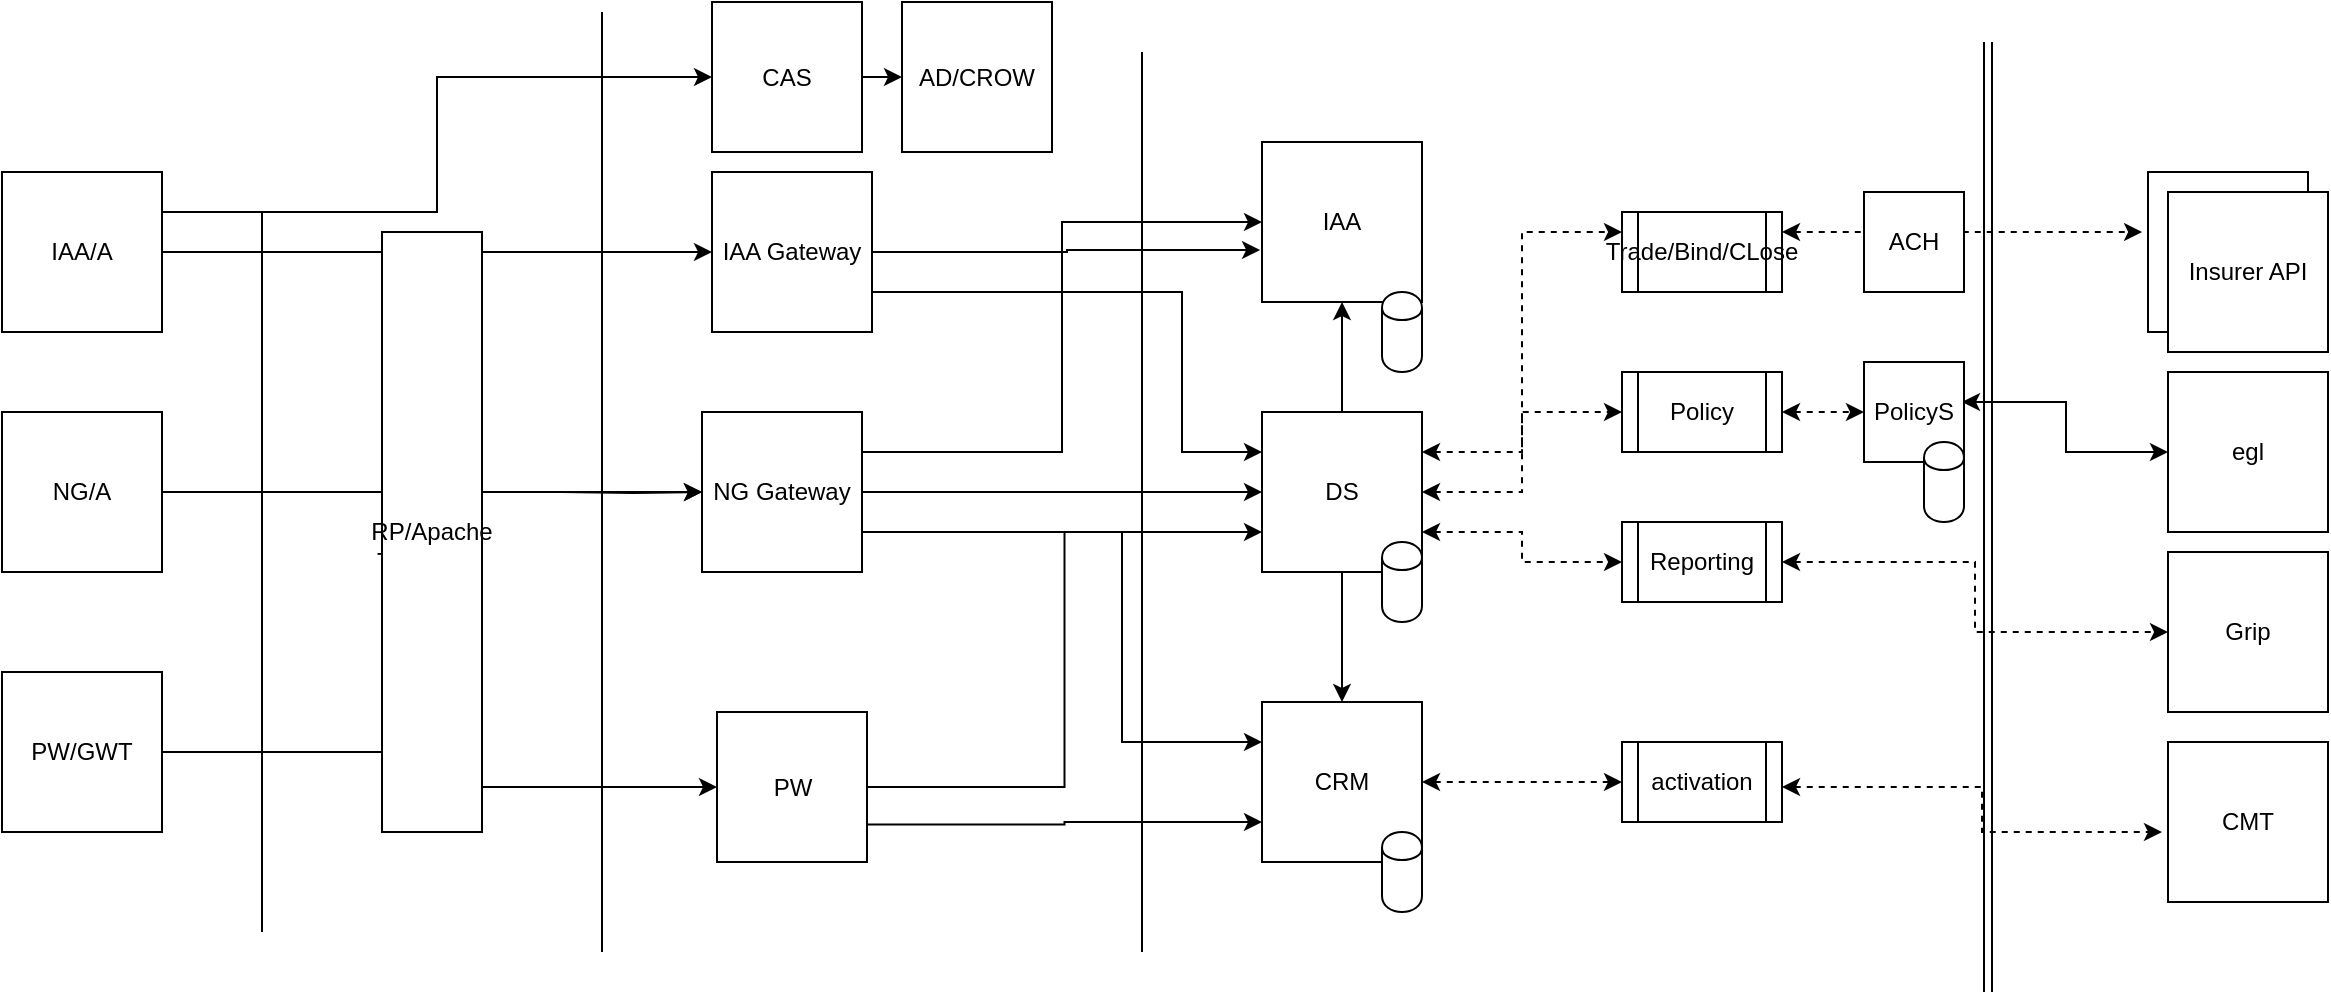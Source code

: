 <mxfile version="12.6.2" type="github"><diagram id="2Y-v7jSUCkJtIw5LG6bm" name="Page-1"><mxGraphModel dx="946" dy="528" grid="1" gridSize="10" guides="1" tooltips="1" connect="1" arrows="1" fold="1" page="1" pageScale="1" pageWidth="850" pageHeight="1100" math="0" shadow="0"><root><mxCell id="0"/><mxCell id="1" parent="0"/><mxCell id="lM1BD9NMbHOugTAB-jd_-18" style="edgeStyle=orthogonalEdgeStyle;rounded=0;orthogonalLoop=1;jettySize=auto;html=1;exitX=1;exitY=0.5;exitDx=0;exitDy=0;" edge="1" parent="1" source="lM1BD9NMbHOugTAB-jd_-1"><mxGeometry relative="1" as="geometry"><mxPoint x="380" y="250" as="targetPoint"/></mxGeometry></mxCell><mxCell id="lM1BD9NMbHOugTAB-jd_-1" value="NG/A" style="whiteSpace=wrap;html=1;aspect=fixed;" vertex="1" parent="1"><mxGeometry x="30" y="210" width="80" height="80" as="geometry"/></mxCell><mxCell id="lM1BD9NMbHOugTAB-jd_-2" value="" style="endArrow=none;html=1;" edge="1" parent="1"><mxGeometry width="50" height="50" relative="1" as="geometry"><mxPoint x="160" y="470" as="sourcePoint"/><mxPoint x="160" y="110" as="targetPoint"/></mxGeometry></mxCell><mxCell id="lM1BD9NMbHOugTAB-jd_-10" style="edgeStyle=orthogonalEdgeStyle;rounded=0;orthogonalLoop=1;jettySize=auto;html=1;exitX=1;exitY=0.5;exitDx=0;exitDy=0;entryX=0;entryY=0.5;entryDx=0;entryDy=0;" edge="1" parent="1" target="lM1BD9NMbHOugTAB-jd_-7"><mxGeometry relative="1" as="geometry"><mxPoint x="310" y="250" as="sourcePoint"/></mxGeometry></mxCell><mxCell id="lM1BD9NMbHOugTAB-jd_-5" value="" style="endArrow=none;html=1;" edge="1" parent="1"><mxGeometry width="50" height="50" relative="1" as="geometry"><mxPoint x="600" y="480" as="sourcePoint"/><mxPoint x="600" y="30" as="targetPoint"/></mxGeometry></mxCell><mxCell id="lM1BD9NMbHOugTAB-jd_-6" value="" style="endArrow=none;html=1;" edge="1" parent="1"><mxGeometry width="50" height="50" relative="1" as="geometry"><mxPoint x="330" y="480" as="sourcePoint"/><mxPoint x="330" y="10" as="targetPoint"/></mxGeometry></mxCell><mxCell id="lM1BD9NMbHOugTAB-jd_-13" style="edgeStyle=orthogonalEdgeStyle;rounded=0;orthogonalLoop=1;jettySize=auto;html=1;exitX=1;exitY=0.5;exitDx=0;exitDy=0;entryX=0;entryY=0.5;entryDx=0;entryDy=0;" edge="1" parent="1" source="lM1BD9NMbHOugTAB-jd_-7" target="lM1BD9NMbHOugTAB-jd_-11"><mxGeometry relative="1" as="geometry"/></mxCell><mxCell id="lM1BD9NMbHOugTAB-jd_-14" style="edgeStyle=orthogonalEdgeStyle;rounded=0;orthogonalLoop=1;jettySize=auto;html=1;exitX=1;exitY=0.25;exitDx=0;exitDy=0;entryX=0;entryY=0.5;entryDx=0;entryDy=0;" edge="1" parent="1" source="lM1BD9NMbHOugTAB-jd_-7" target="lM1BD9NMbHOugTAB-jd_-12"><mxGeometry relative="1" as="geometry"/></mxCell><mxCell id="lM1BD9NMbHOugTAB-jd_-64" style="edgeStyle=orthogonalEdgeStyle;rounded=0;orthogonalLoop=1;jettySize=auto;html=1;exitX=1;exitY=0.75;exitDx=0;exitDy=0;entryX=0;entryY=0.25;entryDx=0;entryDy=0;startArrow=none;startFill=0;" edge="1" parent="1" source="lM1BD9NMbHOugTAB-jd_-7" target="lM1BD9NMbHOugTAB-jd_-30"><mxGeometry relative="1" as="geometry"><Array as="points"><mxPoint x="590" y="270"/><mxPoint x="590" y="375"/></Array></mxGeometry></mxCell><mxCell id="lM1BD9NMbHOugTAB-jd_-7" value="NG Gateway" style="whiteSpace=wrap;html=1;aspect=fixed;" vertex="1" parent="1"><mxGeometry x="380" y="210" width="80" height="80" as="geometry"/></mxCell><mxCell id="lM1BD9NMbHOugTAB-jd_-47" style="edgeStyle=orthogonalEdgeStyle;rounded=0;orthogonalLoop=1;jettySize=auto;html=1;exitX=1;exitY=0.25;exitDx=0;exitDy=0;entryX=0;entryY=0.25;entryDx=0;entryDy=0;dashed=1;startArrow=classic;startFill=1;" edge="1" parent="1" source="lM1BD9NMbHOugTAB-jd_-11" target="lM1BD9NMbHOugTAB-jd_-40"><mxGeometry relative="1" as="geometry"/></mxCell><mxCell id="lM1BD9NMbHOugTAB-jd_-52" style="edgeStyle=orthogonalEdgeStyle;rounded=0;orthogonalLoop=1;jettySize=auto;html=1;exitX=1;exitY=0.5;exitDx=0;exitDy=0;entryX=0;entryY=0.5;entryDx=0;entryDy=0;dashed=1;startArrow=classic;startFill=1;" edge="1" parent="1" source="lM1BD9NMbHOugTAB-jd_-11" target="lM1BD9NMbHOugTAB-jd_-38"><mxGeometry relative="1" as="geometry"/></mxCell><mxCell id="lM1BD9NMbHOugTAB-jd_-53" style="edgeStyle=orthogonalEdgeStyle;rounded=0;orthogonalLoop=1;jettySize=auto;html=1;exitX=1;exitY=0.75;exitDx=0;exitDy=0;entryX=0;entryY=0.5;entryDx=0;entryDy=0;dashed=1;startArrow=classic;startFill=1;" edge="1" parent="1" source="lM1BD9NMbHOugTAB-jd_-11" target="lM1BD9NMbHOugTAB-jd_-39"><mxGeometry relative="1" as="geometry"/></mxCell><mxCell id="lM1BD9NMbHOugTAB-jd_-61" style="edgeStyle=orthogonalEdgeStyle;rounded=0;orthogonalLoop=1;jettySize=auto;html=1;exitX=0.5;exitY=0;exitDx=0;exitDy=0;entryX=0.5;entryY=1;entryDx=0;entryDy=0;startArrow=none;startFill=0;" edge="1" parent="1" source="lM1BD9NMbHOugTAB-jd_-11" target="lM1BD9NMbHOugTAB-jd_-12"><mxGeometry relative="1" as="geometry"/></mxCell><mxCell id="lM1BD9NMbHOugTAB-jd_-62" style="edgeStyle=orthogonalEdgeStyle;rounded=0;orthogonalLoop=1;jettySize=auto;html=1;exitX=0.5;exitY=1;exitDx=0;exitDy=0;entryX=0.5;entryY=0;entryDx=0;entryDy=0;startArrow=none;startFill=0;" edge="1" parent="1" source="lM1BD9NMbHOugTAB-jd_-11" target="lM1BD9NMbHOugTAB-jd_-30"><mxGeometry relative="1" as="geometry"/></mxCell><mxCell id="lM1BD9NMbHOugTAB-jd_-11" value="DS" style="whiteSpace=wrap;html=1;aspect=fixed;" vertex="1" parent="1"><mxGeometry x="660" y="210" width="80" height="80" as="geometry"/></mxCell><mxCell id="lM1BD9NMbHOugTAB-jd_-12" value="IAA" style="whiteSpace=wrap;html=1;aspect=fixed;" vertex="1" parent="1"><mxGeometry x="660" y="75" width="80" height="80" as="geometry"/></mxCell><mxCell id="lM1BD9NMbHOugTAB-jd_-20" style="edgeStyle=orthogonalEdgeStyle;rounded=0;orthogonalLoop=1;jettySize=auto;html=1;exitX=1;exitY=0.5;exitDx=0;exitDy=0;entryX=-0.012;entryY=0.675;entryDx=0;entryDy=0;entryPerimeter=0;" edge="1" parent="1" source="lM1BD9NMbHOugTAB-jd_-15" target="lM1BD9NMbHOugTAB-jd_-12"><mxGeometry relative="1" as="geometry"/></mxCell><mxCell id="lM1BD9NMbHOugTAB-jd_-21" style="edgeStyle=orthogonalEdgeStyle;rounded=0;orthogonalLoop=1;jettySize=auto;html=1;exitX=1;exitY=0.75;exitDx=0;exitDy=0;entryX=0;entryY=0.25;entryDx=0;entryDy=0;" edge="1" parent="1" source="lM1BD9NMbHOugTAB-jd_-15" target="lM1BD9NMbHOugTAB-jd_-11"><mxGeometry relative="1" as="geometry"><Array as="points"><mxPoint x="620" y="150"/><mxPoint x="620" y="230"/></Array></mxGeometry></mxCell><mxCell id="lM1BD9NMbHOugTAB-jd_-15" value="IAA Gateway" style="whiteSpace=wrap;html=1;aspect=fixed;" vertex="1" parent="1"><mxGeometry x="385" y="90" width="80" height="80" as="geometry"/></mxCell><mxCell id="lM1BD9NMbHOugTAB-jd_-25" style="edgeStyle=orthogonalEdgeStyle;rounded=0;orthogonalLoop=1;jettySize=auto;html=1;exitX=1;exitY=0.5;exitDx=0;exitDy=0;entryX=0;entryY=0.5;entryDx=0;entryDy=0;" edge="1" parent="1" source="lM1BD9NMbHOugTAB-jd_-16" target="lM1BD9NMbHOugTAB-jd_-15"><mxGeometry relative="1" as="geometry"/></mxCell><mxCell id="lM1BD9NMbHOugTAB-jd_-34" style="edgeStyle=orthogonalEdgeStyle;rounded=0;orthogonalLoop=1;jettySize=auto;html=1;exitX=1;exitY=0.25;exitDx=0;exitDy=0;entryX=0;entryY=0.5;entryDx=0;entryDy=0;" edge="1" parent="1" source="lM1BD9NMbHOugTAB-jd_-16" target="lM1BD9NMbHOugTAB-jd_-31"><mxGeometry relative="1" as="geometry"/></mxCell><mxCell id="lM1BD9NMbHOugTAB-jd_-16" value="IAA/A" style="whiteSpace=wrap;html=1;aspect=fixed;" vertex="1" parent="1"><mxGeometry x="30" y="90" width="80" height="80" as="geometry"/></mxCell><mxCell id="lM1BD9NMbHOugTAB-jd_-29" style="edgeStyle=orthogonalEdgeStyle;rounded=0;orthogonalLoop=1;jettySize=auto;html=1;exitX=1;exitY=0.5;exitDx=0;exitDy=0;entryX=0;entryY=0.75;entryDx=0;entryDy=0;" edge="1" parent="1" source="lM1BD9NMbHOugTAB-jd_-22" target="lM1BD9NMbHOugTAB-jd_-11"><mxGeometry relative="1" as="geometry"/></mxCell><mxCell id="lM1BD9NMbHOugTAB-jd_-63" style="edgeStyle=orthogonalEdgeStyle;rounded=0;orthogonalLoop=1;jettySize=auto;html=1;exitX=1;exitY=0.75;exitDx=0;exitDy=0;entryX=0;entryY=0.75;entryDx=0;entryDy=0;startArrow=none;startFill=0;" edge="1" parent="1" source="lM1BD9NMbHOugTAB-jd_-22" target="lM1BD9NMbHOugTAB-jd_-30"><mxGeometry relative="1" as="geometry"/></mxCell><mxCell id="lM1BD9NMbHOugTAB-jd_-22" value="PW" style="whiteSpace=wrap;html=1;aspect=fixed;" vertex="1" parent="1"><mxGeometry x="387.5" y="360" width="75" height="75" as="geometry"/></mxCell><mxCell id="lM1BD9NMbHOugTAB-jd_-24" style="edgeStyle=orthogonalEdgeStyle;rounded=0;orthogonalLoop=1;jettySize=auto;html=1;exitX=1;exitY=0.5;exitDx=0;exitDy=0;" edge="1" parent="1" source="lM1BD9NMbHOugTAB-jd_-23" target="lM1BD9NMbHOugTAB-jd_-22"><mxGeometry relative="1" as="geometry"><mxPoint x="210" y="275" as="targetPoint"/></mxGeometry></mxCell><mxCell id="lM1BD9NMbHOugTAB-jd_-23" value="PW/GWT" style="whiteSpace=wrap;html=1;aspect=fixed;" vertex="1" parent="1"><mxGeometry x="30" y="340" width="80" height="80" as="geometry"/></mxCell><mxCell id="lM1BD9NMbHOugTAB-jd_-26" value="Text" style="text;html=1;align=center;verticalAlign=middle;resizable=0;points=[];autosize=1;" vertex="1" parent="1"><mxGeometry x="208" y="275" width="40" height="20" as="geometry"/></mxCell><mxCell id="lM1BD9NMbHOugTAB-jd_-28" value="RP/Apache" style="rounded=0;whiteSpace=wrap;html=1;" vertex="1" parent="1"><mxGeometry x="220" y="120" width="50" height="300" as="geometry"/></mxCell><mxCell id="lM1BD9NMbHOugTAB-jd_-54" style="edgeStyle=orthogonalEdgeStyle;rounded=0;orthogonalLoop=1;jettySize=auto;html=1;exitX=1;exitY=0.5;exitDx=0;exitDy=0;entryX=0;entryY=0.5;entryDx=0;entryDy=0;dashed=1;startArrow=classic;startFill=1;" edge="1" parent="1" source="lM1BD9NMbHOugTAB-jd_-30" target="lM1BD9NMbHOugTAB-jd_-49"><mxGeometry relative="1" as="geometry"/></mxCell><mxCell id="lM1BD9NMbHOugTAB-jd_-30" value="CRM" style="whiteSpace=wrap;html=1;aspect=fixed;" vertex="1" parent="1"><mxGeometry x="660" y="355" width="80" height="80" as="geometry"/></mxCell><mxCell id="lM1BD9NMbHOugTAB-jd_-33" style="edgeStyle=orthogonalEdgeStyle;rounded=0;orthogonalLoop=1;jettySize=auto;html=1;exitX=1;exitY=0.5;exitDx=0;exitDy=0;entryX=0;entryY=0.5;entryDx=0;entryDy=0;" edge="1" parent="1" source="lM1BD9NMbHOugTAB-jd_-31" target="lM1BD9NMbHOugTAB-jd_-32"><mxGeometry relative="1" as="geometry"/></mxCell><mxCell id="lM1BD9NMbHOugTAB-jd_-31" value="CAS" style="whiteSpace=wrap;html=1;aspect=fixed;" vertex="1" parent="1"><mxGeometry x="385" y="5" width="75" height="75" as="geometry"/></mxCell><mxCell id="lM1BD9NMbHOugTAB-jd_-32" value="AD/CROW" style="whiteSpace=wrap;html=1;aspect=fixed;" vertex="1" parent="1"><mxGeometry x="480" y="5" width="75" height="75" as="geometry"/></mxCell><mxCell id="lM1BD9NMbHOugTAB-jd_-35" value="" style="shape=cylinder;whiteSpace=wrap;html=1;boundedLbl=1;backgroundOutline=1;" vertex="1" parent="1"><mxGeometry x="720" y="150" width="20" height="40" as="geometry"/></mxCell><mxCell id="lM1BD9NMbHOugTAB-jd_-36" value="" style="shape=cylinder;whiteSpace=wrap;html=1;boundedLbl=1;backgroundOutline=1;" vertex="1" parent="1"><mxGeometry x="720" y="275" width="20" height="40" as="geometry"/></mxCell><mxCell id="lM1BD9NMbHOugTAB-jd_-37" value="" style="shape=cylinder;whiteSpace=wrap;html=1;boundedLbl=1;backgroundOutline=1;" vertex="1" parent="1"><mxGeometry x="720" y="420" width="20" height="40" as="geometry"/></mxCell><mxCell id="lM1BD9NMbHOugTAB-jd_-51" style="edgeStyle=orthogonalEdgeStyle;rounded=0;orthogonalLoop=1;jettySize=auto;html=1;exitX=0.98;exitY=0.4;exitDx=0;exitDy=0;entryX=0;entryY=0.5;entryDx=0;entryDy=0;startArrow=classic;startFill=1;exitPerimeter=0;" edge="1" parent="1" source="lM1BD9NMbHOugTAB-jd_-65" target="lM1BD9NMbHOugTAB-jd_-50"><mxGeometry relative="1" as="geometry"><mxPoint x="1023" y="205" as="sourcePoint"/></mxGeometry></mxCell><mxCell id="lM1BD9NMbHOugTAB-jd_-38" value="Policy" style="shape=process;whiteSpace=wrap;html=1;backgroundOutline=1;" vertex="1" parent="1"><mxGeometry x="840" y="190" width="80" height="40" as="geometry"/></mxCell><mxCell id="lM1BD9NMbHOugTAB-jd_-56" style="edgeStyle=orthogonalEdgeStyle;rounded=0;orthogonalLoop=1;jettySize=auto;html=1;exitX=1;exitY=0.5;exitDx=0;exitDy=0;entryX=0;entryY=0.5;entryDx=0;entryDy=0;startArrow=classic;startFill=1;dashed=1;" edge="1" parent="1" source="lM1BD9NMbHOugTAB-jd_-39" target="lM1BD9NMbHOugTAB-jd_-55"><mxGeometry relative="1" as="geometry"/></mxCell><mxCell id="lM1BD9NMbHOugTAB-jd_-39" value="Reporting" style="shape=process;whiteSpace=wrap;html=1;backgroundOutline=1;" vertex="1" parent="1"><mxGeometry x="840" y="265" width="80" height="40" as="geometry"/></mxCell><mxCell id="lM1BD9NMbHOugTAB-jd_-48" style="edgeStyle=orthogonalEdgeStyle;rounded=0;orthogonalLoop=1;jettySize=auto;html=1;exitX=1;exitY=0.25;exitDx=0;exitDy=0;entryX=-0.037;entryY=0.375;entryDx=0;entryDy=0;entryPerimeter=0;dashed=1;startArrow=classic;startFill=1;" edge="1" parent="1" source="lM1BD9NMbHOugTAB-jd_-40" target="lM1BD9NMbHOugTAB-jd_-42"><mxGeometry relative="1" as="geometry"/></mxCell><mxCell id="lM1BD9NMbHOugTAB-jd_-40" value="Trade/Bind/CLose" style="shape=process;whiteSpace=wrap;html=1;backgroundOutline=1;" vertex="1" parent="1"><mxGeometry x="840" y="110" width="80" height="40" as="geometry"/></mxCell><mxCell id="lM1BD9NMbHOugTAB-jd_-42" value="Insurer API" style="whiteSpace=wrap;html=1;aspect=fixed;" vertex="1" parent="1"><mxGeometry x="1103" y="90" width="80" height="80" as="geometry"/></mxCell><mxCell id="lM1BD9NMbHOugTAB-jd_-44" value="" style="shape=link;html=1;" edge="1" parent="1"><mxGeometry width="50" height="50" relative="1" as="geometry"><mxPoint x="1023" y="500" as="sourcePoint"/><mxPoint x="1023" y="25" as="targetPoint"/></mxGeometry></mxCell><mxCell id="lM1BD9NMbHOugTAB-jd_-45" value="Insurer API" style="whiteSpace=wrap;html=1;aspect=fixed;" vertex="1" parent="1"><mxGeometry x="1113" y="100" width="80" height="80" as="geometry"/></mxCell><mxCell id="lM1BD9NMbHOugTAB-jd_-49" value="activation" style="shape=process;whiteSpace=wrap;html=1;backgroundOutline=1;" vertex="1" parent="1"><mxGeometry x="840" y="375" width="80" height="40" as="geometry"/></mxCell><mxCell id="lM1BD9NMbHOugTAB-jd_-50" value="egl" style="whiteSpace=wrap;html=1;aspect=fixed;" vertex="1" parent="1"><mxGeometry x="1113" y="190" width="80" height="80" as="geometry"/></mxCell><mxCell id="lM1BD9NMbHOugTAB-jd_-55" value="Grip" style="whiteSpace=wrap;html=1;aspect=fixed;" vertex="1" parent="1"><mxGeometry x="1113" y="280" width="80" height="80" as="geometry"/></mxCell><mxCell id="lM1BD9NMbHOugTAB-jd_-57" value="CMT" style="whiteSpace=wrap;html=1;aspect=fixed;" vertex="1" parent="1"><mxGeometry x="1113" y="375" width="80" height="80" as="geometry"/></mxCell><mxCell id="lM1BD9NMbHOugTAB-jd_-58" style="edgeStyle=orthogonalEdgeStyle;rounded=0;orthogonalLoop=1;jettySize=auto;html=1;exitX=1;exitY=0.5;exitDx=0;exitDy=0;startArrow=classic;startFill=1;dashed=1;" edge="1" parent="1"><mxGeometry relative="1" as="geometry"><mxPoint x="920" y="397.5" as="sourcePoint"/><mxPoint x="1110" y="420" as="targetPoint"/><Array as="points"><mxPoint x="1020" y="398"/><mxPoint x="1020" y="420"/></Array></mxGeometry></mxCell><mxCell id="lM1BD9NMbHOugTAB-jd_-65" value="PolicyS" style="whiteSpace=wrap;html=1;aspect=fixed;" vertex="1" parent="1"><mxGeometry x="961" y="185" width="50" height="50" as="geometry"/></mxCell><mxCell id="lM1BD9NMbHOugTAB-jd_-66" style="edgeStyle=orthogonalEdgeStyle;rounded=0;orthogonalLoop=1;jettySize=auto;html=1;exitX=1;exitY=0.5;exitDx=0;exitDy=0;entryX=0;entryY=0.5;entryDx=0;entryDy=0;dashed=1;startArrow=classic;startFill=1;" edge="1" parent="1" source="lM1BD9NMbHOugTAB-jd_-38" target="lM1BD9NMbHOugTAB-jd_-65"><mxGeometry relative="1" as="geometry"><mxPoint x="920" y="210" as="sourcePoint"/><mxPoint x="1070" y="230" as="targetPoint"/></mxGeometry></mxCell><mxCell id="lM1BD9NMbHOugTAB-jd_-67" value="" style="shape=cylinder;whiteSpace=wrap;html=1;boundedLbl=1;backgroundOutline=1;" vertex="1" parent="1"><mxGeometry x="991" y="225" width="20" height="40" as="geometry"/></mxCell><mxCell id="lM1BD9NMbHOugTAB-jd_-68" value="ACH" style="whiteSpace=wrap;html=1;aspect=fixed;" vertex="1" parent="1"><mxGeometry x="961" y="100" width="50" height="50" as="geometry"/></mxCell></root></mxGraphModel></diagram></mxfile>